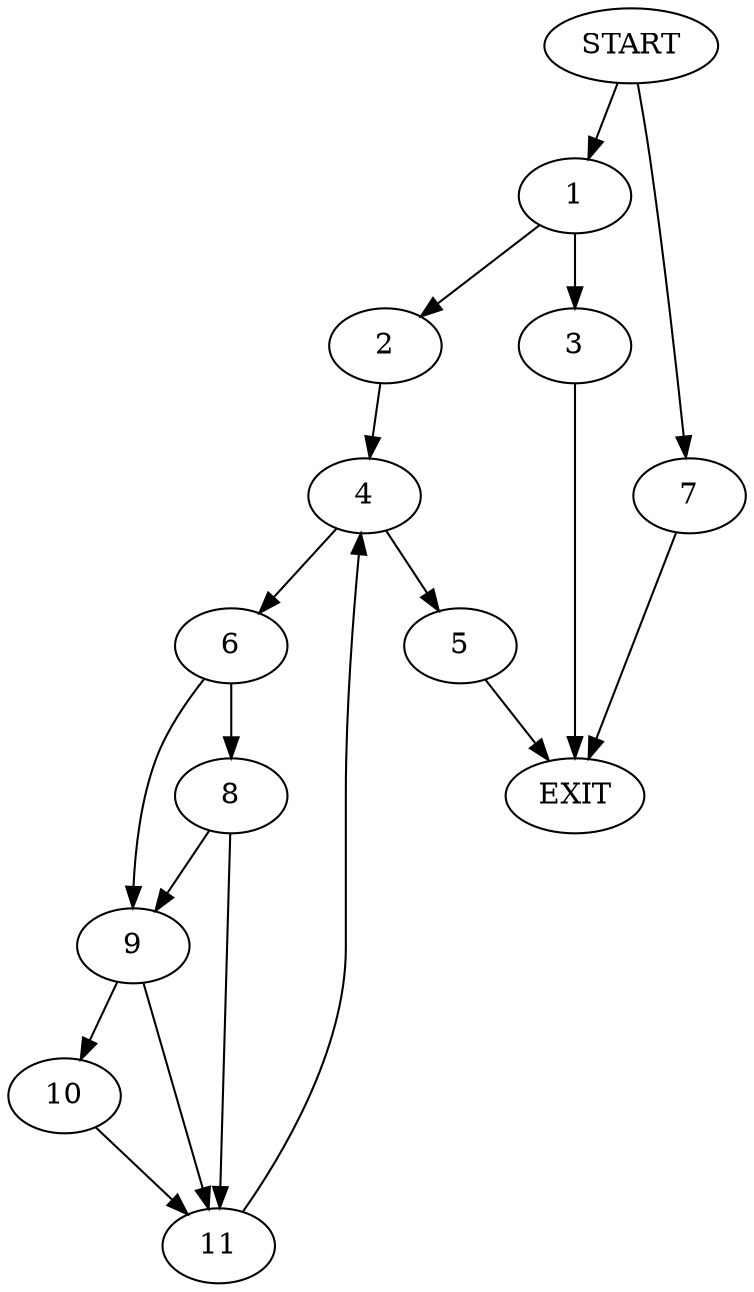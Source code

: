 digraph {
0 [label="START"]
12 [label="EXIT"]
0 -> 1
1 -> 2
1 -> 3
3 -> 12
2 -> 4
4 -> 5
4 -> 6
0 -> 7
7 -> 12
6 -> 8
6 -> 9
5 -> 12
9 -> 10
9 -> 11
8 -> 9
8 -> 11
11 -> 4
10 -> 11
}
